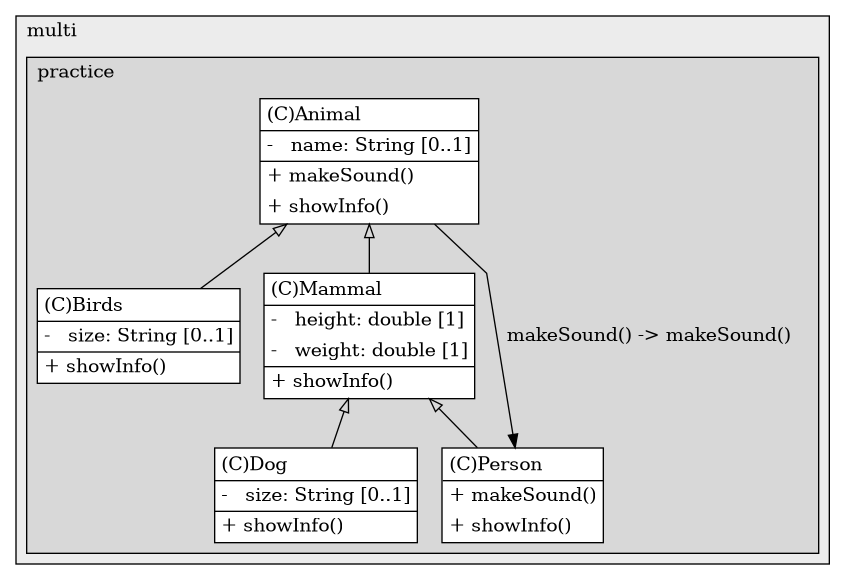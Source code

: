 @startuml

/' diagram meta data start
config=StructureConfiguration;
{
  "projectClassification": {
    "searchMode": "OpenProject", // OpenProject, AllProjects
    "includedProjects": "",
    "pathEndKeywords": "*.impl",
    "isClientPath": "",
    "isClientName": "",
    "isTestPath": "",
    "isTestName": "",
    "isMappingPath": "",
    "isMappingName": "",
    "isDataAccessPath": "",
    "isDataAccessName": "",
    "isDataStructurePath": "",
    "isDataStructureName": "",
    "isInterfaceStructuresPath": "",
    "isInterfaceStructuresName": "",
    "isEntryPointPath": "",
    "isEntryPointName": "",
    "treatFinalFieldsAsMandatory": false
  },
  "graphRestriction": {
    "classPackageExcludeFilter": "",
    "classPackageIncludeFilter": "",
    "classNameExcludeFilter": "",
    "classNameIncludeFilter": "",
    "methodNameExcludeFilter": "",
    "methodNameIncludeFilter": "",
    "removeByInheritance": "", // inheritance/annotation based filtering is done in a second step
    "removeByAnnotation": "",
    "removeByClassPackage": "", // cleanup the graph after inheritance/annotation based filtering is done
    "removeByClassName": "",
    "cutMappings": false,
    "cutEnum": true,
    "cutTests": true,
    "cutClient": true,
    "cutDataAccess": false,
    "cutInterfaceStructures": false,
    "cutDataStructures": false,
    "cutGetterAndSetter": true,
    "cutConstructors": true
  },
  "graphTraversal": {
    "forwardDepth": 6,
    "backwardDepth": 6,
    "classPackageExcludeFilter": "",
    "classPackageIncludeFilter": "",
    "classNameExcludeFilter": "",
    "classNameIncludeFilter": "",
    "methodNameExcludeFilter": "",
    "methodNameIncludeFilter": "",
    "hideMappings": false,
    "hideDataStructures": false,
    "hidePrivateMethods": true,
    "hideInterfaceCalls": true, // indirection: implementation -> interface (is hidden) -> implementation
    "onlyShowApplicationEntryPoints": false, // root node is included
    "useMethodCallsForStructureDiagram": "ForwardOnly" // ForwardOnly, BothDirections, No
  },
  "details": {
    "aggregation": "GroupByClass", // ByClass, GroupByClass, None
    "showClassGenericTypes": true,
    "showMethods": true,
    "showMethodParameterNames": true,
    "showMethodParameterTypes": true,
    "showMethodReturnType": true,
    "showPackageLevels": 2,
    "showDetailedClassStructure": true
  },
  "rootClass": "com.multi.practice.Person",
  "extensionCallbackMethod": "" // qualified.class.name#methodName - signature: public static String method(String)
}
diagram meta data end '/



digraph g {
    rankdir="TB"
    splines=polyline
    

'nodes 
subgraph cluster_104256825 { 
   	label=multi
	labeljust=l
	fillcolor="#ececec"
	style=filled
   
   subgraph cluster_1720217168 { 
   	label=practice
	labeljust=l
	fillcolor="#d8d8d8"
	style=filled
   
   Animal1792888227[
	label=<<TABLE BORDER="1" CELLBORDER="0" CELLPADDING="4" CELLSPACING="0">
<TR><TD ALIGN="LEFT" >(C)Animal</TD></TR>
<HR/>
<TR><TD ALIGN="LEFT" >-   name: String [0..1]</TD></TR>
<HR/>
<TR><TD ALIGN="LEFT" >+ makeSound()</TD></TR>
<TR><TD ALIGN="LEFT" >+ showInfo()</TD></TR>
</TABLE>>
	style=filled
	margin=0
	shape=plaintext
	fillcolor="#FFFFFF"
];

Birds1792888227[
	label=<<TABLE BORDER="1" CELLBORDER="0" CELLPADDING="4" CELLSPACING="0">
<TR><TD ALIGN="LEFT" >(C)Birds</TD></TR>
<HR/>
<TR><TD ALIGN="LEFT" >-   size: String [0..1]</TD></TR>
<HR/>
<TR><TD ALIGN="LEFT" >+ showInfo()</TD></TR>
</TABLE>>
	style=filled
	margin=0
	shape=plaintext
	fillcolor="#FFFFFF"
];

Dog1792888227[
	label=<<TABLE BORDER="1" CELLBORDER="0" CELLPADDING="4" CELLSPACING="0">
<TR><TD ALIGN="LEFT" >(C)Dog</TD></TR>
<HR/>
<TR><TD ALIGN="LEFT" >-   size: String [0..1]</TD></TR>
<HR/>
<TR><TD ALIGN="LEFT" >+ showInfo()</TD></TR>
</TABLE>>
	style=filled
	margin=0
	shape=plaintext
	fillcolor="#FFFFFF"
];

Mammal1792888227[
	label=<<TABLE BORDER="1" CELLBORDER="0" CELLPADDING="4" CELLSPACING="0">
<TR><TD ALIGN="LEFT" >(C)Mammal</TD></TR>
<HR/>
<TR><TD ALIGN="LEFT" >-   height: double [1]</TD></TR>
<TR><TD ALIGN="LEFT" >-   weight: double [1]</TD></TR>
<HR/>
<TR><TD ALIGN="LEFT" >+ showInfo()</TD></TR>
</TABLE>>
	style=filled
	margin=0
	shape=plaintext
	fillcolor="#FFFFFF"
];

Person1792888227[
	label=<<TABLE BORDER="1" CELLBORDER="0" CELLPADDING="4" CELLSPACING="0">
<TR><TD ALIGN="LEFT" >(C)Person</TD></TR>
<HR/>
<TR><TD ALIGN="LEFT" >+ makeSound()</TD></TR>
<TR><TD ALIGN="LEFT" >+ showInfo()</TD></TR>
</TABLE>>
	style=filled
	margin=0
	shape=plaintext
	fillcolor="#FFFFFF"
];
} 
} 

'edges    
Animal1792888227 -> Birds1792888227[arrowhead=none, arrowtail=empty, dir=both];
Animal1792888227 -> Mammal1792888227[arrowhead=none, arrowtail=empty, dir=both];
Animal1792888227 -> Person1792888227[label="makeSound() -> makeSound()"];
Mammal1792888227 -> Dog1792888227[arrowhead=none, arrowtail=empty, dir=both];
Mammal1792888227 -> Person1792888227[arrowhead=none, arrowtail=empty, dir=both];
    
}
@enduml